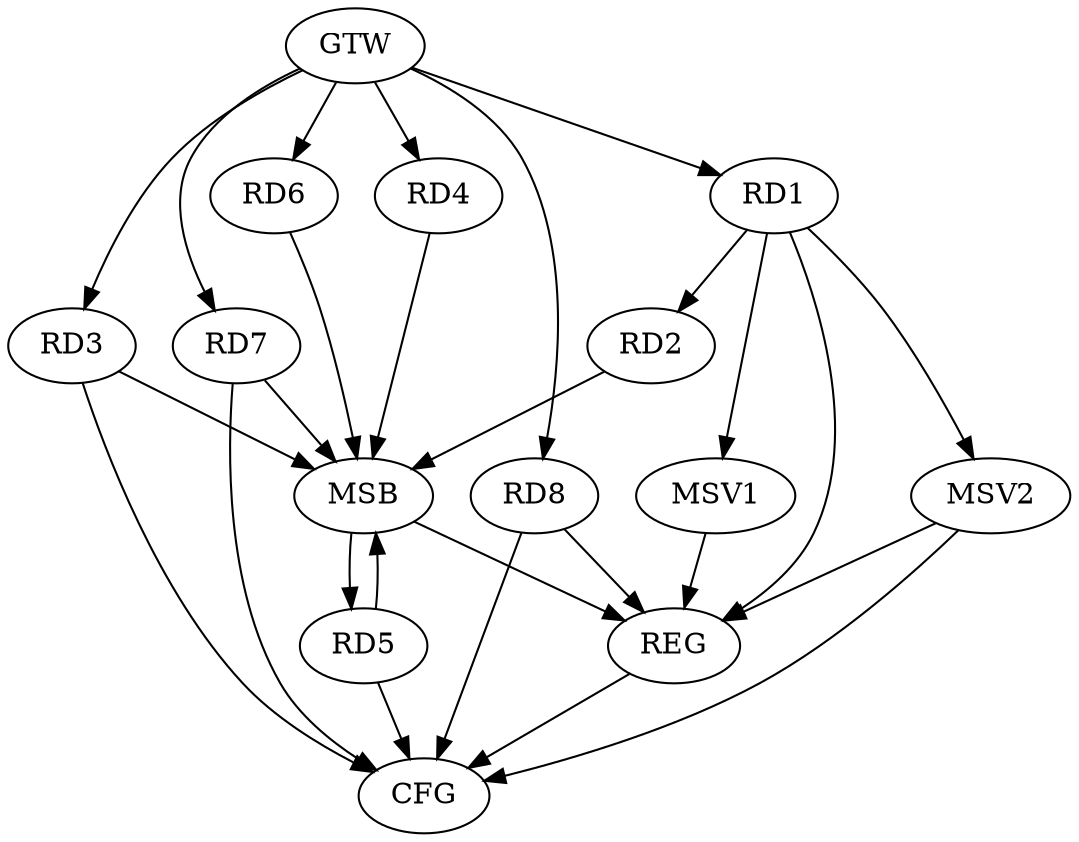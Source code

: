 strict digraph G {
  RD1 [ label="RD1" ];
  RD2 [ label="RD2" ];
  RD3 [ label="RD3" ];
  RD4 [ label="RD4" ];
  RD5 [ label="RD5" ];
  RD6 [ label="RD6" ];
  RD7 [ label="RD7" ];
  RD8 [ label="RD8" ];
  GTW [ label="GTW" ];
  REG [ label="REG" ];
  MSB [ label="MSB" ];
  CFG [ label="CFG" ];
  MSV1 [ label="MSV1" ];
  MSV2 [ label="MSV2" ];
  RD1 -> RD2;
  GTW -> RD1;
  GTW -> RD3;
  GTW -> RD4;
  GTW -> RD6;
  GTW -> RD7;
  GTW -> RD8;
  RD1 -> REG;
  RD8 -> REG;
  RD2 -> MSB;
  MSB -> RD5;
  MSB -> REG;
  RD3 -> MSB;
  RD4 -> MSB;
  RD5 -> MSB;
  RD6 -> MSB;
  RD7 -> MSB;
  RD5 -> CFG;
  RD7 -> CFG;
  RD8 -> CFG;
  RD3 -> CFG;
  REG -> CFG;
  RD1 -> MSV1;
  MSV1 -> REG;
  RD1 -> MSV2;
  MSV2 -> REG;
  MSV2 -> CFG;
}
